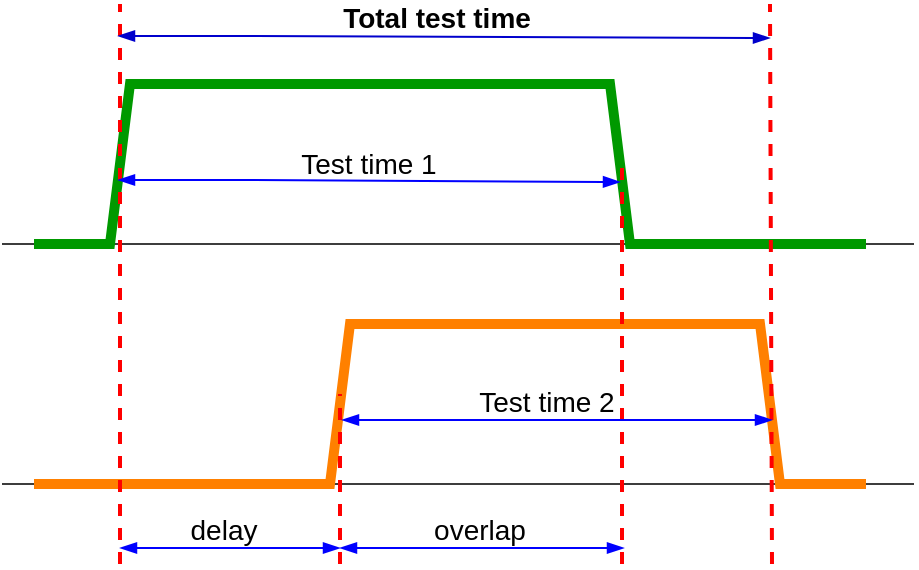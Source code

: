 <mxfile version="20.8.16" type="device"><diagram name="Página-1" id="2eStoi3LJOeXpHbIf3b8"><mxGraphModel dx="486" dy="310" grid="1" gridSize="1" guides="1" tooltips="1" connect="1" arrows="1" fold="1" page="1" pageScale="1" pageWidth="1169" pageHeight="827" math="0" shadow="0"><root><mxCell id="0"/><mxCell id="1" parent="0"/><mxCell id="Av7R1QYbedxqSWj_AUIB-8" value="" style="endArrow=none;html=1;rounded=0;strokeColor=#3D3D3D;" parent="1" edge="1"><mxGeometry width="50" height="50" relative="1" as="geometry"><mxPoint x="296" y="320" as="sourcePoint"/><mxPoint x="752" y="320" as="targetPoint"/></mxGeometry></mxCell><mxCell id="Av7R1QYbedxqSWj_AUIB-7" value="" style="endArrow=none;html=1;rounded=0;strokeColor=#3D3D3D;" parent="1" edge="1"><mxGeometry width="50" height="50" relative="1" as="geometry"><mxPoint x="296" y="200" as="sourcePoint"/><mxPoint x="752" y="200" as="targetPoint"/></mxGeometry></mxCell><mxCell id="Av7R1QYbedxqSWj_AUIB-1" value="" style="endArrow=none;html=1;rounded=0;strokeWidth=5;strokeColor=#009900;" parent="1" edge="1"><mxGeometry width="50" height="50" relative="1" as="geometry"><mxPoint x="728" y="200" as="sourcePoint"/><mxPoint x="312" y="200" as="targetPoint"/><Array as="points"><mxPoint x="610" y="200"/><mxPoint x="600" y="120"/><mxPoint x="360" y="120"/><mxPoint x="350" y="200"/></Array></mxGeometry></mxCell><mxCell id="Av7R1QYbedxqSWj_AUIB-4" value="" style="endArrow=none;html=1;rounded=0;strokeWidth=5;strokeColor=#FF8000;" parent="1" edge="1"><mxGeometry width="50" height="50" relative="1" as="geometry"><mxPoint x="728" y="320" as="sourcePoint"/><mxPoint x="312" y="320" as="targetPoint"/><Array as="points"><mxPoint x="685" y="320"/><mxPoint x="675" y="240"/><mxPoint x="470" y="240"/><mxPoint x="460" y="320"/></Array></mxGeometry></mxCell><mxCell id="Av7R1QYbedxqSWj_AUIB-5" value="" style="endArrow=none;dashed=1;html=1;rounded=0;strokeColor=#FF0000;strokeWidth=2;" parent="1" edge="1"><mxGeometry width="50" height="50" relative="1" as="geometry"><mxPoint x="355" y="360" as="sourcePoint"/><mxPoint x="355" y="80" as="targetPoint"/></mxGeometry></mxCell><mxCell id="Av7R1QYbedxqSWj_AUIB-6" value="" style="endArrow=none;dashed=1;html=1;rounded=0;strokeColor=#FF0000;strokeWidth=2;endSize=0;startSize=0;jumpSize=5;" parent="1" edge="1"><mxGeometry width="50" height="50" relative="1" as="geometry"><mxPoint x="465" y="360" as="sourcePoint"/><mxPoint x="465" y="275" as="targetPoint"/></mxGeometry></mxCell><mxCell id="Av7R1QYbedxqSWj_AUIB-9" value="" style="endArrow=none;dashed=1;html=1;rounded=0;strokeColor=#FF0000;strokeWidth=2;" parent="1" edge="1"><mxGeometry width="50" height="50" relative="1" as="geometry"><mxPoint x="606" y="360" as="sourcePoint"/><mxPoint x="606" y="161" as="targetPoint"/></mxGeometry></mxCell><mxCell id="Av7R1QYbedxqSWj_AUIB-10" value="" style="endArrow=none;dashed=1;html=1;rounded=0;strokeColor=#FF0000;strokeWidth=2;" parent="1" edge="1"><mxGeometry width="50" height="50" relative="1" as="geometry"><mxPoint x="681" y="360" as="sourcePoint"/><mxPoint x="680" y="80" as="targetPoint"/></mxGeometry></mxCell><mxCell id="Av7R1QYbedxqSWj_AUIB-11" value="" style="endArrow=blockThin;html=1;rounded=0;startArrow=blockThin;startFill=1;endFill=1;strokeColor=#0000FF;" parent="1" edge="1"><mxGeometry width="50" height="50" relative="1" as="geometry"><mxPoint x="355" y="352" as="sourcePoint"/><mxPoint x="465" y="352" as="targetPoint"/></mxGeometry></mxCell><mxCell id="Av7R1QYbedxqSWj_AUIB-12" value="" style="endArrow=blockThin;html=1;rounded=0;startArrow=blockThin;startFill=1;endFill=1;strokeColor=#0000FF;" parent="1" edge="1"><mxGeometry width="50" height="50" relative="1" as="geometry"><mxPoint x="465" y="352" as="sourcePoint"/><mxPoint x="607" y="352" as="targetPoint"/><Array as="points"><mxPoint x="523" y="352"/></Array></mxGeometry></mxCell><mxCell id="Av7R1QYbedxqSWj_AUIB-13" value="" style="endArrow=blockThin;html=1;rounded=0;startArrow=blockThin;startFill=1;endFill=1;strokeColor=#0000FF;" parent="1" edge="1"><mxGeometry width="50" height="50" relative="1" as="geometry"><mxPoint x="466" y="288" as="sourcePoint"/><mxPoint x="681" y="288" as="targetPoint"/><Array as="points"><mxPoint x="524" y="288"/></Array></mxGeometry></mxCell><mxCell id="Av7R1QYbedxqSWj_AUIB-14" value="" style="endArrow=blockThin;html=1;rounded=0;startArrow=blockThin;startFill=1;endFill=1;strokeColor=#0000FF;" parent="1" edge="1"><mxGeometry width="50" height="50" relative="1" as="geometry"><mxPoint x="354" y="168" as="sourcePoint"/><mxPoint x="605" y="169" as="targetPoint"/><Array as="points"><mxPoint x="412" y="168"/></Array></mxGeometry></mxCell><mxCell id="Av7R1QYbedxqSWj_AUIB-15" value="" style="endArrow=blockThin;html=1;rounded=0;startArrow=blockThin;startFill=1;endFill=1;strokeColor=#0000CC;" parent="1" edge="1"><mxGeometry width="50" height="50" relative="1" as="geometry"><mxPoint x="354" y="96" as="sourcePoint"/><mxPoint x="680" y="97" as="targetPoint"/><Array as="points"><mxPoint x="412" y="96"/></Array></mxGeometry></mxCell><mxCell id="Av7R1QYbedxqSWj_AUIB-16" value="Total test time" style="text;html=1;strokeColor=none;fillColor=none;align=center;verticalAlign=middle;whiteSpace=wrap;rounded=0;fontStyle=1;fontSize=14;" parent="1" vertex="1"><mxGeometry x="465" y="78" width="97" height="18" as="geometry"/></mxCell><mxCell id="Av7R1QYbedxqSWj_AUIB-17" value="&lt;font style=&quot;font-size: 14px;&quot;&gt;Test time 1&lt;/font&gt;" style="text;html=1;strokeColor=none;fillColor=none;align=center;verticalAlign=middle;whiteSpace=wrap;rounded=0;fontStyle=0" parent="1" vertex="1"><mxGeometry x="443" y="151" width="73" height="17" as="geometry"/></mxCell><mxCell id="Av7R1QYbedxqSWj_AUIB-18" value="&lt;font style=&quot;font-size: 14px;&quot;&gt;Test time 2&lt;/font&gt;" style="text;html=1;strokeColor=none;fillColor=none;align=center;verticalAlign=middle;whiteSpace=wrap;rounded=0;fontStyle=0" parent="1" vertex="1"><mxGeometry x="530" y="269" width="77" height="19" as="geometry"/></mxCell><mxCell id="Av7R1QYbedxqSWj_AUIB-19" value="&lt;font style=&quot;font-size: 14px;&quot;&gt;overlap&lt;/font&gt;" style="text;html=1;strokeColor=none;fillColor=none;align=center;verticalAlign=middle;whiteSpace=wrap;rounded=0;fontStyle=0" parent="1" vertex="1"><mxGeometry x="510" y="335" width="50" height="16" as="geometry"/></mxCell><mxCell id="Av7R1QYbedxqSWj_AUIB-20" value="&lt;font style=&quot;font-size: 14px;&quot;&gt;delay&lt;/font&gt;" style="text;html=1;strokeColor=none;fillColor=none;align=center;verticalAlign=middle;whiteSpace=wrap;rounded=0;fontStyle=0" parent="1" vertex="1"><mxGeometry x="387" y="335" width="40" height="16" as="geometry"/></mxCell></root></mxGraphModel></diagram></mxfile>